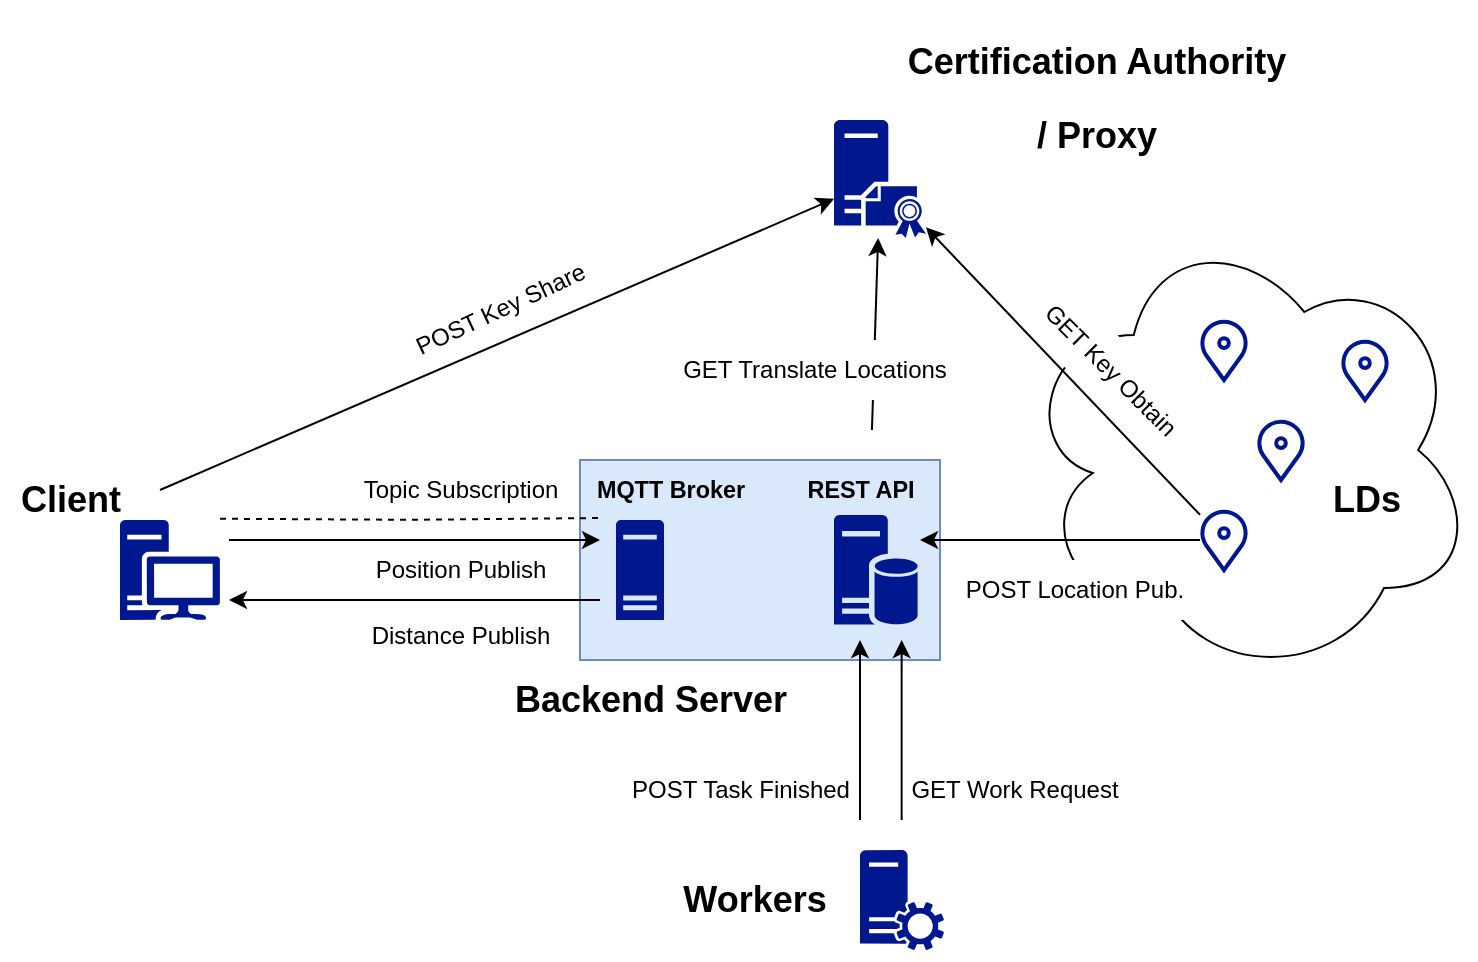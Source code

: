 <mxfile version="27.0.9">
  <diagram name="Page-1" id="tL0EpzMPCiaH0TBD6QNw">
    <mxGraphModel dx="608" dy="400" grid="1" gridSize="10" guides="1" tooltips="1" connect="1" arrows="1" fold="1" page="1" pageScale="1" pageWidth="850" pageHeight="1100" math="1" shadow="0">
      <root>
        <mxCell id="0" />
        <mxCell id="1" parent="0" />
        <mxCell id="kfD3mXovoqSjr9ffwBBw-2" value="" style="rounded=0;whiteSpace=wrap;html=1;fillColor=#dae8fc;strokeColor=#6c8ebf;" vertex="1" parent="1">
          <mxGeometry x="350" y="290" width="180" height="100" as="geometry" />
        </mxCell>
        <mxCell id="9BL0vlbrnJeQ3a65S5Mm-3" value="" style="ellipse;shape=cloud;whiteSpace=wrap;html=1;" parent="1" vertex="1">
          <mxGeometry x="570" y="170" width="227.5" height="230" as="geometry" />
        </mxCell>
        <mxCell id="9BL0vlbrnJeQ3a65S5Mm-7" style="edgeStyle=orthogonalEdgeStyle;rounded=0;orthogonalLoop=1;jettySize=auto;html=1;endArrow=none;startFill=0;dashed=1;" parent="1" edge="1">
          <mxGeometry relative="1" as="geometry">
            <mxPoint x="360" y="319" as="targetPoint" />
            <mxPoint x="170" y="319.38" as="sourcePoint" />
          </mxGeometry>
        </mxCell>
        <mxCell id="YgEAm29q99Pr3n_9_nYM-4" value="" style="sketch=0;aspect=fixed;pointerEvents=1;shadow=0;dashed=0;html=1;strokeColor=none;labelPosition=center;verticalLabelPosition=bottom;verticalAlign=top;align=center;fillColor=#00188D;shape=mxgraph.mscae.enterprise.workstation_client" parent="1" vertex="1">
          <mxGeometry x="120" y="320" width="50" height="50" as="geometry" />
        </mxCell>
        <mxCell id="9BL0vlbrnJeQ3a65S5Mm-33" style="rounded=0;orthogonalLoop=1;jettySize=auto;html=1;" parent="1" target="9BL0vlbrnJeQ3a65S5Mm-22" edge="1">
          <mxGeometry relative="1" as="geometry">
            <mxPoint x="495.965" y="275" as="sourcePoint" />
          </mxGeometry>
        </mxCell>
        <mxCell id="YgEAm29q99Pr3n_9_nYM-6" value="" style="sketch=0;aspect=fixed;pointerEvents=1;shadow=0;dashed=0;html=1;strokeColor=none;labelPosition=center;verticalLabelPosition=bottom;verticalAlign=top;align=center;fillColor=#00188D;shape=mxgraph.mscae.enterprise.database_server" parent="1" vertex="1">
          <mxGeometry x="477" y="317.5" width="41.8" height="55" as="geometry" />
        </mxCell>
        <mxCell id="YgEAm29q99Pr3n_9_nYM-9" value="" style="html=1;verticalLabelPosition=bottom;align=center;labelBackgroundColor=#ffffff;verticalAlign=top;strokeWidth=2;strokeColor=#00188D;shadow=0;dashed=0;shape=mxgraph.ios7.icons.location;" parent="1" vertex="1">
          <mxGeometry x="660" y="220" width="24" height="30" as="geometry" />
        </mxCell>
        <mxCell id="9BL0vlbrnJeQ3a65S5Mm-24" style="rounded=0;orthogonalLoop=1;jettySize=auto;html=1;" parent="1" source="YgEAm29q99Pr3n_9_nYM-10" target="9BL0vlbrnJeQ3a65S5Mm-22" edge="1">
          <mxGeometry relative="1" as="geometry" />
        </mxCell>
        <mxCell id="YgEAm29q99Pr3n_9_nYM-10" value="" style="html=1;verticalLabelPosition=bottom;align=center;labelBackgroundColor=#ffffff;verticalAlign=top;strokeWidth=2;strokeColor=#00188D;shadow=0;dashed=0;shape=mxgraph.ios7.icons.location;" parent="1" vertex="1">
          <mxGeometry x="660" y="315" width="24" height="30" as="geometry" />
        </mxCell>
        <mxCell id="YgEAm29q99Pr3n_9_nYM-14" style="rounded=0;orthogonalLoop=1;jettySize=auto;html=1;jumpStyle=none;endArrow=none;startFill=1;flowAnimation=0;startArrow=classic;" parent="1" source="9BL0vlbrnJeQ3a65S5Mm-22" edge="1">
          <mxGeometry relative="1" as="geometry">
            <mxPoint x="470" y="170" as="sourcePoint" />
            <mxPoint x="140" y="305" as="targetPoint" />
          </mxGeometry>
        </mxCell>
        <mxCell id="YgEAm29q99Pr3n_9_nYM-20" value="&lt;h2&gt;LDs&lt;/h2&gt;" style="text;html=1;align=center;verticalAlign=middle;resizable=0;points=[];autosize=1;strokeColor=none;fillColor=none;" parent="1" vertex="1">
          <mxGeometry x="712.5" y="280" width="60" height="60" as="geometry" />
        </mxCell>
        <mxCell id="YgEAm29q99Pr3n_9_nYM-23" value="&lt;h2&gt;Backend Server&lt;/h2&gt;" style="text;html=1;align=center;verticalAlign=middle;resizable=0;points=[];autosize=1;strokeColor=none;fillColor=none;" parent="1" vertex="1">
          <mxGeometry x="304.5" y="380" width="160" height="60" as="geometry" />
        </mxCell>
        <mxCell id="YgEAm29q99Pr3n_9_nYM-25" value="&lt;h2&gt;Client&lt;/h2&gt;" style="text;html=1;align=center;verticalAlign=middle;resizable=0;points=[];autosize=1;strokeColor=none;fillColor=none;" parent="1" vertex="1">
          <mxGeometry x="60" y="280" width="70" height="60" as="geometry" />
        </mxCell>
        <mxCell id="YgEAm29q99Pr3n_9_nYM-32" value="" style="sketch=0;pointerEvents=1;shadow=0;dashed=0;html=1;strokeColor=none;labelPosition=center;verticalLabelPosition=bottom;verticalAlign=top;align=center;fillColor=#00188D;shape=mxgraph.mscae.system_center.roles" parent="1" vertex="1">
          <mxGeometry x="490" y="485" width="42" height="50" as="geometry" />
        </mxCell>
        <mxCell id="YgEAm29q99Pr3n_9_nYM-33" style="rounded=0;orthogonalLoop=1;jettySize=auto;html=1;jumpStyle=none;endArrow=none;startFill=1;endFill=1;startArrow=classic;" parent="1" edge="1">
          <mxGeometry relative="1" as="geometry">
            <mxPoint x="510.82" y="380" as="sourcePoint" />
            <mxPoint x="510.82" y="470" as="targetPoint" />
          </mxGeometry>
        </mxCell>
        <mxCell id="YgEAm29q99Pr3n_9_nYM-36" value="&lt;h2&gt;Workers&lt;/h2&gt;" style="text;html=1;align=center;verticalAlign=middle;resizable=0;points=[];autosize=1;strokeColor=none;fillColor=none;" parent="1" vertex="1">
          <mxGeometry x="392" y="480" width="90" height="60" as="geometry" />
        </mxCell>
        <mxCell id="9BL0vlbrnJeQ3a65S5Mm-2" value="&lt;div&gt;POST Key Share&lt;/div&gt;" style="text;html=1;align=center;verticalAlign=middle;resizable=0;points=[];autosize=1;strokeColor=none;fillColor=none;rotation=-25;" parent="1" vertex="1">
          <mxGeometry x="254.5" y="200" width="110" height="30" as="geometry" />
        </mxCell>
        <mxCell id="9BL0vlbrnJeQ3a65S5Mm-6" value="GET Key Obtain" style="text;html=1;align=center;verticalAlign=middle;resizable=0;points=[];autosize=1;strokeColor=none;fillColor=default;rotation=45;" parent="1" vertex="1">
          <mxGeometry x="560" y="230" width="110" height="30" as="geometry" />
        </mxCell>
        <mxCell id="9BL0vlbrnJeQ3a65S5Mm-8" value="Topic Subscription" style="text;html=1;align=center;verticalAlign=middle;resizable=0;points=[];autosize=1;strokeColor=none;fillColor=none;" parent="1" vertex="1">
          <mxGeometry x="230" y="290" width="120" height="30" as="geometry" />
        </mxCell>
        <mxCell id="9BL0vlbrnJeQ3a65S5Mm-9" value="&lt;div&gt;Position Publish&lt;/div&gt;" style="text;html=1;align=center;verticalAlign=middle;resizable=0;points=[];autosize=1;strokeColor=none;fillColor=none;" parent="1" vertex="1">
          <mxGeometry x="235" y="330" width="110" height="30" as="geometry" />
        </mxCell>
        <mxCell id="9BL0vlbrnJeQ3a65S5Mm-10" style="rounded=0;orthogonalLoop=1;jettySize=auto;html=1;jumpStyle=none;endArrow=none;startFill=1;flowAnimation=0;startArrow=classic;" parent="1" edge="1">
          <mxGeometry relative="1" as="geometry">
            <mxPoint x="360" y="330" as="sourcePoint" />
            <mxPoint x="174.5" y="330" as="targetPoint" />
            <Array as="points">
              <mxPoint x="244.5" y="330" />
            </Array>
          </mxGeometry>
        </mxCell>
        <mxCell id="9BL0vlbrnJeQ3a65S5Mm-11" style="rounded=0;orthogonalLoop=1;jettySize=auto;html=1;jumpStyle=none;endArrow=classic;startFill=0;flowAnimation=0;startArrow=none;endFill=1;" parent="1" edge="1">
          <mxGeometry relative="1" as="geometry">
            <mxPoint x="360" y="360" as="sourcePoint" />
            <mxPoint x="174.5" y="360" as="targetPoint" />
            <Array as="points">
              <mxPoint x="244.5" y="360" />
            </Array>
          </mxGeometry>
        </mxCell>
        <mxCell id="9BL0vlbrnJeQ3a65S5Mm-12" value="Distance Publish" style="text;html=1;align=center;verticalAlign=middle;resizable=0;points=[];autosize=1;strokeColor=none;fillColor=none;" parent="1" vertex="1">
          <mxGeometry x="234.5" y="363" width="110" height="30" as="geometry" />
        </mxCell>
        <mxCell id="9BL0vlbrnJeQ3a65S5Mm-15" value="GET Work Request" style="text;html=1;align=center;verticalAlign=middle;resizable=0;points=[];autosize=1;strokeColor=none;fillColor=none;rotation=0;" parent="1" vertex="1">
          <mxGeometry x="502" y="440" width="130" height="30" as="geometry" />
        </mxCell>
        <mxCell id="9BL0vlbrnJeQ3a65S5Mm-16" style="rounded=0;orthogonalLoop=1;jettySize=auto;html=1;jumpStyle=none;endArrow=none;startFill=1;endFill=1;startArrow=classic;" parent="1" edge="1">
          <mxGeometry relative="1" as="geometry">
            <mxPoint x="490" y="380" as="sourcePoint" />
            <mxPoint x="490" y="470" as="targetPoint" />
          </mxGeometry>
        </mxCell>
        <mxCell id="9BL0vlbrnJeQ3a65S5Mm-17" value="POST Task Finished" style="text;html=1;align=center;verticalAlign=middle;resizable=0;points=[];autosize=1;strokeColor=none;fillColor=none;rotation=0;" parent="1" vertex="1">
          <mxGeometry x="364.5" y="440" width="130" height="30" as="geometry" />
        </mxCell>
        <mxCell id="9BL0vlbrnJeQ3a65S5Mm-20" value="" style="html=1;verticalLabelPosition=bottom;align=center;labelBackgroundColor=#ffffff;verticalAlign=top;strokeWidth=2;strokeColor=#00188D;shadow=0;dashed=0;shape=mxgraph.ios7.icons.location;" parent="1" vertex="1">
          <mxGeometry x="688.5" y="270" width="24" height="30" as="geometry" />
        </mxCell>
        <mxCell id="9BL0vlbrnJeQ3a65S5Mm-22" value="" style="sketch=0;pointerEvents=1;shadow=0;dashed=0;html=1;strokeColor=none;fillColor=#00188D;labelPosition=center;verticalLabelPosition=bottom;verticalAlign=top;outlineConnect=0;align=center;shape=mxgraph.office.servers.certificate_authority;" parent="1" vertex="1">
          <mxGeometry x="477" y="120" width="46" height="59" as="geometry" />
        </mxCell>
        <mxCell id="9BL0vlbrnJeQ3a65S5Mm-25" value="&lt;h2&gt;Certification Authority&lt;/h2&gt;&lt;h2&gt;/ Proxy&lt;/h2&gt;" style="text;html=1;align=center;verticalAlign=middle;resizable=0;points=[];autosize=1;strokeColor=none;fillColor=none;" parent="1" vertex="1">
          <mxGeometry x="502.5" y="60" width="210" height="100" as="geometry" />
        </mxCell>
        <mxCell id="9BL0vlbrnJeQ3a65S5Mm-34" style="edgeStyle=orthogonalEdgeStyle;rounded=0;orthogonalLoop=1;jettySize=auto;html=1;" parent="1" source="YgEAm29q99Pr3n_9_nYM-10" edge="1">
          <mxGeometry relative="1" as="geometry">
            <mxPoint x="520" y="330" as="targetPoint" />
          </mxGeometry>
        </mxCell>
        <mxCell id="9BL0vlbrnJeQ3a65S5Mm-35" value="GET Translate Locations" style="text;html=1;align=center;verticalAlign=middle;resizable=0;points=[];autosize=1;strokeColor=none;fillColor=default;" parent="1" vertex="1">
          <mxGeometry x="391.5" y="230" width="150" height="30" as="geometry" />
        </mxCell>
        <mxCell id="9BL0vlbrnJeQ3a65S5Mm-36" value="POST Location Pub." style="text;html=1;align=center;verticalAlign=middle;resizable=0;points=[];autosize=1;strokeColor=none;fillColor=default;" parent="1" vertex="1">
          <mxGeometry x="532" y="340" width="130" height="30" as="geometry" />
        </mxCell>
        <mxCell id="9BL0vlbrnJeQ3a65S5Mm-37" value="" style="html=1;verticalLabelPosition=bottom;align=center;labelBackgroundColor=#ffffff;verticalAlign=top;strokeWidth=2;strokeColor=#00188D;shadow=0;dashed=0;shape=mxgraph.ios7.icons.location;" parent="1" vertex="1">
          <mxGeometry x="730.5" y="230" width="24" height="30" as="geometry" />
        </mxCell>
        <mxCell id="kfD3mXovoqSjr9ffwBBw-1" value="" style="sketch=0;aspect=fixed;pointerEvents=1;shadow=0;dashed=0;html=1;strokeColor=none;labelPosition=center;verticalLabelPosition=bottom;verticalAlign=top;align=center;fillColor=#00188D;shape=mxgraph.mscae.enterprise.server_generic" vertex="1" parent="1">
          <mxGeometry x="368" y="320" width="24" height="50" as="geometry" />
        </mxCell>
        <mxCell id="kfD3mXovoqSjr9ffwBBw-3" value="&lt;h3&gt;MQTT Broker&lt;/h3&gt;" style="text;html=1;align=center;verticalAlign=middle;resizable=0;points=[];autosize=1;strokeColor=none;fillColor=none;fontSize=10;" vertex="1" parent="1">
          <mxGeometry x="344.5" y="280" width="100" height="50" as="geometry" />
        </mxCell>
        <mxCell id="kfD3mXovoqSjr9ffwBBw-5" value="&lt;h3&gt;REST API&lt;/h3&gt;" style="text;html=1;align=center;verticalAlign=middle;resizable=0;points=[];autosize=1;strokeColor=none;fillColor=none;fontSize=10;" vertex="1" parent="1">
          <mxGeometry x="450" y="280" width="80" height="50" as="geometry" />
        </mxCell>
      </root>
    </mxGraphModel>
  </diagram>
</mxfile>
